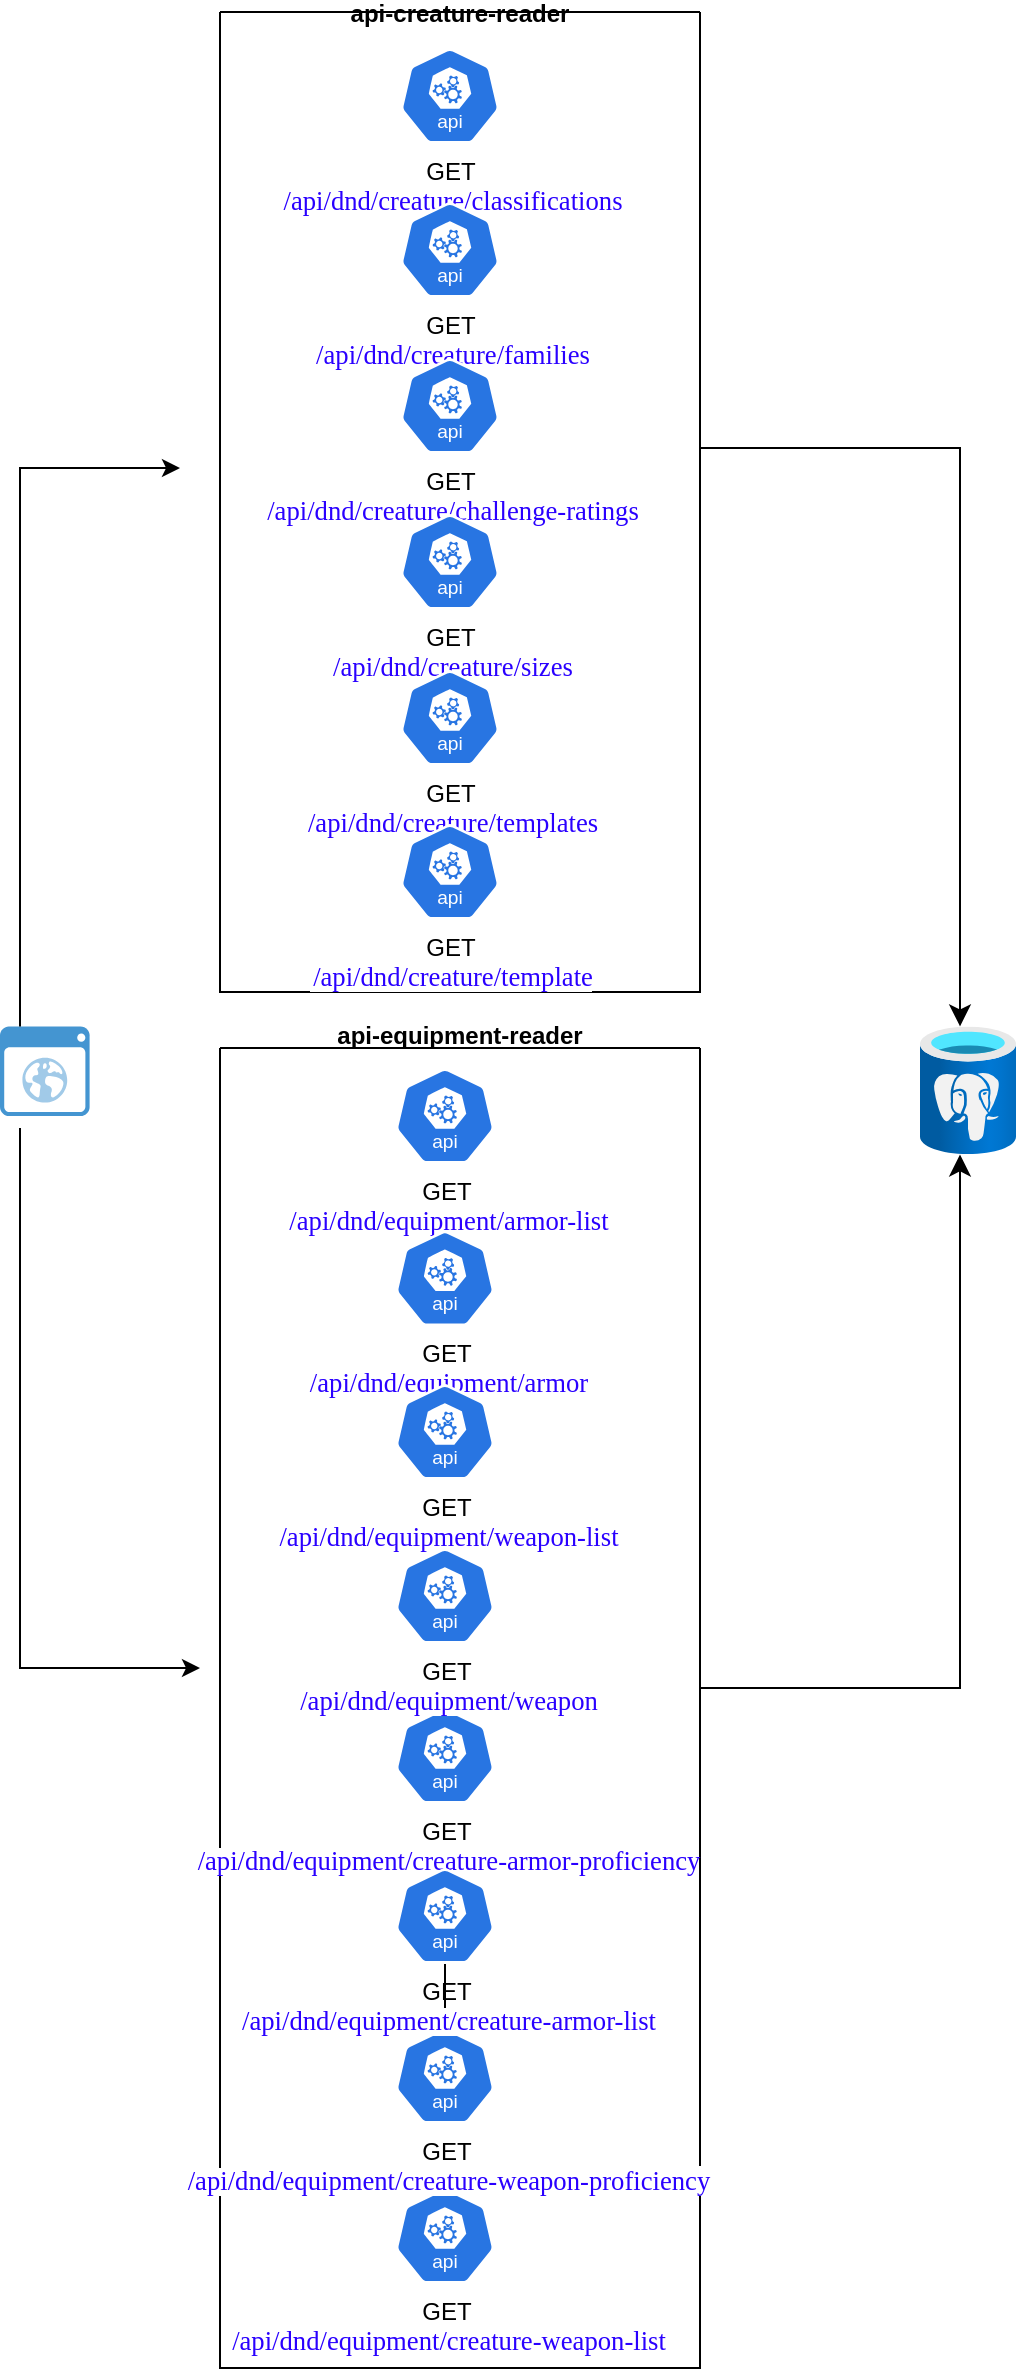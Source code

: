 <mxfile version="24.7.13">
  <diagram name="Page-1" id="sZ1wktzf5g0O1akQcyT5">
    <mxGraphModel dx="1434" dy="746" grid="1" gridSize="10" guides="1" tooltips="1" connect="1" arrows="1" fold="1" page="1" pageScale="1" pageWidth="850" pageHeight="1100" math="0" shadow="0">
      <root>
        <mxCell id="0" />
        <mxCell id="1" parent="0" />
        <mxCell id="84bn8cSFGzSLBoDjGc9c-1" value="" style="shadow=0;dashed=0;html=1;strokeColor=none;fillColor=#4495D1;labelPosition=center;verticalLabelPosition=bottom;verticalAlign=top;align=center;outlineConnect=0;shape=mxgraph.veeam.2d.web_ui;" vertex="1" parent="1">
          <mxGeometry x="30" y="529.2" width="44.8" height="44.8" as="geometry" />
        </mxCell>
        <mxCell id="84bn8cSFGzSLBoDjGc9c-2" value="" style="image;aspect=fixed;html=1;points=[];align=center;fontSize=12;image=img/lib/azure2/databases/Azure_Database_PostgreSQL_Server.svg;" vertex="1" parent="1">
          <mxGeometry x="490" y="529.2" width="48" height="64" as="geometry" />
        </mxCell>
        <mxCell id="84bn8cSFGzSLBoDjGc9c-3" value="" style="edgeStyle=segmentEdgeStyle;endArrow=classic;html=1;curved=0;rounded=0;endSize=8;startSize=8;" edge="1" parent="1" source="84bn8cSFGzSLBoDjGc9c-6" target="84bn8cSFGzSLBoDjGc9c-2">
          <mxGeometry width="50" height="50" relative="1" as="geometry">
            <mxPoint x="390" y="210" as="sourcePoint" />
            <mxPoint x="507" y="768" as="targetPoint" />
            <Array as="points">
              <mxPoint x="510" y="240" />
            </Array>
          </mxGeometry>
        </mxCell>
        <mxCell id="84bn8cSFGzSLBoDjGc9c-4" value="" style="edgeStyle=segmentEdgeStyle;endArrow=classic;html=1;curved=0;rounded=0;endSize=8;startSize=8;exitX=1;exitY=0.53;exitDx=0;exitDy=0;exitPerimeter=0;" edge="1" parent="1" source="84bn8cSFGzSLBoDjGc9c-13" target="84bn8cSFGzSLBoDjGc9c-2">
          <mxGeometry width="50" height="50" relative="1" as="geometry">
            <mxPoint x="370" y="760" as="sourcePoint" />
            <mxPoint x="490" y="720" as="targetPoint" />
            <Array as="points">
              <mxPoint x="380" y="860" />
              <mxPoint x="510" y="860" />
            </Array>
          </mxGeometry>
        </mxCell>
        <mxCell id="84bn8cSFGzSLBoDjGc9c-5" value="" style="endArrow=classic;html=1;rounded=0;" edge="1" parent="1">
          <mxGeometry width="50" height="50" relative="1" as="geometry">
            <mxPoint x="40" y="529.2" as="sourcePoint" />
            <mxPoint x="120" y="250" as="targetPoint" />
            <Array as="points">
              <mxPoint x="40" y="250" />
            </Array>
          </mxGeometry>
        </mxCell>
        <mxCell id="84bn8cSFGzSLBoDjGc9c-6" value="api-creature-reader" style="swimlane;startSize=0;" vertex="1" parent="1">
          <mxGeometry x="140" y="22" width="240" height="490" as="geometry" />
        </mxCell>
        <mxCell id="84bn8cSFGzSLBoDjGc9c-7" value="GET&lt;br&gt;&lt;div&gt;&lt;span style=&quot;background-color:#ffffff;padding:0px 0px 0px 2px;&quot;&gt;&lt;span style=&quot;color: rgb(42, 0, 255); font-family: Consolas; font-size: 10pt; white-space-collapse: preserve;&quot;&gt;/api/dnd/creature&lt;/span&gt;&lt;span style=&quot;font-family: Consolas; font-size: 10pt; white-space-collapse: preserve;&quot;&gt;&lt;span style=&quot;color:#2a00ff;&quot;&gt;/classifications&lt;/span&gt;&lt;/span&gt;&lt;/span&gt;&lt;br&gt;&lt;/div&gt;" style="aspect=fixed;sketch=0;html=1;dashed=0;whitespace=wrap;verticalLabelPosition=bottom;verticalAlign=top;fillColor=#2875E2;strokeColor=#ffffff;points=[[0.005,0.63,0],[0.1,0.2,0],[0.9,0.2,0],[0.5,0,0],[0.995,0.63,0],[0.72,0.99,0],[0.5,1,0],[0.28,0.99,0]];shape=mxgraph.kubernetes.icon2;kubernetesLabel=1;prIcon=api" vertex="1" parent="84bn8cSFGzSLBoDjGc9c-6">
          <mxGeometry x="90" y="18" width="50" height="48" as="geometry" />
        </mxCell>
        <mxCell id="84bn8cSFGzSLBoDjGc9c-8" value="GET&lt;br&gt;&lt;div&gt;&lt;span style=&quot;background-color:#ffffff;padding:0px 0px 0px 2px;&quot;&gt;&lt;span style=&quot;color: rgb(42, 0, 255); font-family: Consolas; font-size: 10pt; white-space-collapse: preserve;&quot;&gt;/api/dnd/creature&lt;/span&gt;&lt;span style=&quot;font-family: Consolas; font-size: 10pt; white-space-collapse: preserve;&quot;&gt;&lt;span style=&quot;color:#2a00ff;&quot;&gt;/families&lt;/span&gt;&lt;/span&gt;&lt;/span&gt;&lt;br&gt;&lt;/div&gt;" style="aspect=fixed;sketch=0;html=1;dashed=0;whitespace=wrap;verticalLabelPosition=bottom;verticalAlign=top;fillColor=#2875E2;strokeColor=#ffffff;points=[[0.005,0.63,0],[0.1,0.2,0],[0.9,0.2,0],[0.5,0,0],[0.995,0.63,0],[0.72,0.99,0],[0.5,1,0],[0.28,0.99,0]];shape=mxgraph.kubernetes.icon2;kubernetesLabel=1;prIcon=api" vertex="1" parent="84bn8cSFGzSLBoDjGc9c-6">
          <mxGeometry x="90" y="95" width="50" height="48" as="geometry" />
        </mxCell>
        <mxCell id="84bn8cSFGzSLBoDjGc9c-9" value="GET&lt;br&gt;&lt;div&gt;&lt;span style=&quot;background-color:#ffffff;padding:0px 0px 0px 2px;&quot;&gt;&lt;span style=&quot;color: rgb(42, 0, 255); font-family: Consolas; font-size: 10pt; white-space-collapse: preserve;&quot;&gt;/api/dnd/creature&lt;/span&gt;&lt;span style=&quot;font-family: Consolas; font-size: 10pt; white-space-collapse: preserve;&quot;&gt;&lt;span style=&quot;color:#2a00ff;&quot;&gt;/challenge-ratings&lt;/span&gt;&lt;/span&gt;&lt;/span&gt;&lt;br&gt;&lt;/div&gt;" style="aspect=fixed;sketch=0;html=1;dashed=0;whitespace=wrap;verticalLabelPosition=bottom;verticalAlign=top;fillColor=#2875E2;strokeColor=#ffffff;points=[[0.005,0.63,0],[0.1,0.2,0],[0.9,0.2,0],[0.5,0,0],[0.995,0.63,0],[0.72,0.99,0],[0.5,1,0],[0.28,0.99,0]];shape=mxgraph.kubernetes.icon2;kubernetesLabel=1;prIcon=api" vertex="1" parent="84bn8cSFGzSLBoDjGc9c-6">
          <mxGeometry x="90" y="173" width="50" height="48" as="geometry" />
        </mxCell>
        <mxCell id="84bn8cSFGzSLBoDjGc9c-10" value="GET&lt;br&gt;&lt;div&gt;&lt;span style=&quot;background-color:#ffffff;padding:0px 0px 0px 2px;&quot;&gt;&lt;span style=&quot;color: rgb(42, 0, 255); font-family: Consolas; font-size: 10pt; white-space-collapse: preserve;&quot;&gt;/api/dnd/creature&lt;/span&gt;&lt;span style=&quot;font-family: Consolas; font-size: 10pt; white-space-collapse: preserve;&quot;&gt;&lt;span style=&quot;color:#2a00ff;&quot;&gt;/sizes&lt;/span&gt;&lt;/span&gt;&lt;/span&gt;&lt;/div&gt;" style="aspect=fixed;sketch=0;html=1;dashed=0;whitespace=wrap;verticalLabelPosition=bottom;verticalAlign=top;fillColor=#2875E2;strokeColor=#ffffff;points=[[0.005,0.63,0],[0.1,0.2,0],[0.9,0.2,0],[0.5,0,0],[0.995,0.63,0],[0.72,0.99,0],[0.5,1,0],[0.28,0.99,0]];shape=mxgraph.kubernetes.icon2;kubernetesLabel=1;prIcon=api" vertex="1" parent="84bn8cSFGzSLBoDjGc9c-6">
          <mxGeometry x="90" y="251" width="50" height="48" as="geometry" />
        </mxCell>
        <mxCell id="84bn8cSFGzSLBoDjGc9c-11" value="GET&lt;br&gt;&lt;div&gt;&lt;span style=&quot;background-color:#ffffff;padding:0px 0px 0px 2px;&quot;&gt;&lt;span style=&quot;color: rgb(42, 0, 255); font-family: Consolas; font-size: 10pt; white-space-collapse: preserve;&quot;&gt;/api/dnd/creature&lt;/span&gt;&lt;span style=&quot;font-family: Consolas; font-size: 10pt; white-space-collapse: preserve;&quot;&gt;&lt;span style=&quot;color:#2a00ff;&quot;&gt;/templates&lt;/span&gt;&lt;/span&gt;&lt;/span&gt;&lt;br&gt;&lt;/div&gt;" style="aspect=fixed;sketch=0;html=1;dashed=0;whitespace=wrap;verticalLabelPosition=bottom;verticalAlign=top;fillColor=#2875E2;strokeColor=#ffffff;points=[[0.005,0.63,0],[0.1,0.2,0],[0.9,0.2,0],[0.5,0,0],[0.995,0.63,0],[0.72,0.99,0],[0.5,1,0],[0.28,0.99,0]];shape=mxgraph.kubernetes.icon2;kubernetesLabel=1;prIcon=api" vertex="1" parent="84bn8cSFGzSLBoDjGc9c-6">
          <mxGeometry x="90" y="329" width="50" height="48" as="geometry" />
        </mxCell>
        <mxCell id="84bn8cSFGzSLBoDjGc9c-12" value="GET&lt;br&gt;&lt;div&gt;&lt;span style=&quot;background-color:#ffffff;padding:0px 0px 0px 2px;&quot;&gt;&lt;span style=&quot;color: rgb(42, 0, 255); font-family: Consolas; font-size: 10pt; white-space-collapse: preserve;&quot;&gt;/api/dnd/creature&lt;/span&gt;&lt;span style=&quot;font-family: Consolas; font-size: 10pt; white-space-collapse: preserve;&quot;&gt;&lt;span style=&quot;color:#2a00ff;&quot;&gt;/template&lt;/span&gt;&lt;/span&gt;&lt;/span&gt;&lt;br&gt;&lt;/div&gt;" style="aspect=fixed;sketch=0;html=1;dashed=0;whitespace=wrap;verticalLabelPosition=bottom;verticalAlign=top;fillColor=#2875E2;strokeColor=#ffffff;points=[[0.005,0.63,0],[0.1,0.2,0],[0.9,0.2,0],[0.5,0,0],[0.995,0.63,0],[0.72,0.99,0],[0.5,1,0],[0.28,0.99,0]];shape=mxgraph.kubernetes.icon2;kubernetesLabel=1;prIcon=api" vertex="1" parent="84bn8cSFGzSLBoDjGc9c-6">
          <mxGeometry x="90" y="406" width="50" height="48" as="geometry" />
        </mxCell>
        <mxCell id="84bn8cSFGzSLBoDjGc9c-13" value="api-equipment-reader&#xa;" style="swimlane;startSize=0;" vertex="1" parent="1">
          <mxGeometry x="140" y="540" width="240" height="660" as="geometry" />
        </mxCell>
        <mxCell id="84bn8cSFGzSLBoDjGc9c-14" value="GET&lt;div&gt;&lt;span style=&quot;background-color:#ffffff;padding:0px 0px 0px 2px;&quot;&gt;&lt;span style=&quot;font-family: Consolas; font-size: 10pt; white-space-collapse: preserve;&quot;&gt;&lt;span style=&quot;color:#2a00ff;&quot;&gt;/api/dnd/equipment&lt;/span&gt;&lt;/span&gt;&lt;/span&gt;&lt;span style=&quot;color: rgb(42, 0, 255); font-family: Consolas; font-size: 10pt; white-space-collapse: preserve; background-color: rgb(255, 255, 255);&quot;&gt;/creature-weapon-list&lt;/span&gt;&lt;br&gt;&lt;/div&gt;" style="aspect=fixed;sketch=0;html=1;dashed=0;whitespace=wrap;verticalLabelPosition=bottom;verticalAlign=top;fillColor=#2875E2;strokeColor=#ffffff;points=[[0.005,0.63,0],[0.1,0.2,0],[0.9,0.2,0],[0.5,0,0],[0.995,0.63,0],[0.72,0.99,0],[0.5,1,0],[0.28,0.99,0]];shape=mxgraph.kubernetes.icon2;kubernetesLabel=1;prIcon=api" vertex="1" parent="84bn8cSFGzSLBoDjGc9c-13">
          <mxGeometry x="87.5" y="570" width="50" height="48" as="geometry" />
        </mxCell>
        <mxCell id="84bn8cSFGzSLBoDjGc9c-15" value="GET&lt;div&gt;&lt;span style=&quot;background-color:#ffffff;padding:0px 0px 0px 2px;&quot;&gt;&lt;span style=&quot;font-family: Consolas; font-size: 10pt; white-space-collapse: preserve;&quot;&gt;&lt;span style=&quot;color:#2a00ff;&quot;&gt;/api/dnd/equipment&lt;/span&gt;&lt;/span&gt;&lt;/span&gt;&lt;span style=&quot;color: rgb(42, 0, 255); font-family: Consolas; font-size: 10pt; white-space-collapse: preserve; background-color: rgb(255, 255, 255);&quot;&gt;/creature-weapon-proficiency&lt;/span&gt;&lt;br&gt;&lt;/div&gt;" style="aspect=fixed;sketch=0;html=1;dashed=0;whitespace=wrap;verticalLabelPosition=bottom;verticalAlign=top;fillColor=#2875E2;strokeColor=#ffffff;points=[[0.005,0.63,0],[0.1,0.2,0],[0.9,0.2,0],[0.5,0,0],[0.995,0.63,0],[0.72,0.99,0],[0.5,1,0],[0.28,0.99,0]];shape=mxgraph.kubernetes.icon2;kubernetesLabel=1;prIcon=api" vertex="1" parent="84bn8cSFGzSLBoDjGc9c-13">
          <mxGeometry x="87.5" y="490" width="50" height="48" as="geometry" />
        </mxCell>
        <mxCell id="84bn8cSFGzSLBoDjGc9c-16" value="GET&lt;br&gt;&lt;div&gt;&lt;span style=&quot;background-color:#ffffff;padding:0px 0px 0px 2px;&quot;&gt;&lt;span style=&quot;color: rgb(42, 0, 255); font-family: Consolas; font-size: 10pt; white-space-collapse: preserve;&quot;&gt;/api/dnd/&lt;/span&gt;&lt;/span&gt;&lt;span style=&quot;white-space-collapse: preserve; color: rgb(42, 0, 255); font-family: Consolas; font-size: 10pt;&quot;&gt;equipment&lt;/span&gt;&lt;span style=&quot;white-space-collapse: preserve; font-family: Consolas; font-size: 10pt;&quot;&gt;&lt;span style=&quot;color:#2a00ff;&quot;&gt;/creature-armor-proficiency&lt;/span&gt;&lt;/span&gt;&lt;/div&gt;" style="aspect=fixed;sketch=0;html=1;dashed=0;whitespace=wrap;verticalLabelPosition=bottom;verticalAlign=top;fillColor=#2875E2;strokeColor=#ffffff;points=[[0.005,0.63,0],[0.1,0.2,0],[0.9,0.2,0],[0.5,0,0],[0.995,0.63,0],[0.72,0.99,0],[0.5,1,0],[0.28,0.99,0]];shape=mxgraph.kubernetes.icon2;kubernetesLabel=1;prIcon=api" vertex="1" parent="84bn8cSFGzSLBoDjGc9c-13">
          <mxGeometry x="87.5" y="330" width="50" height="48" as="geometry" />
        </mxCell>
        <mxCell id="84bn8cSFGzSLBoDjGc9c-17" value="" style="edgeStyle=orthogonalEdgeStyle;rounded=0;orthogonalLoop=1;jettySize=auto;html=1;" edge="1" parent="84bn8cSFGzSLBoDjGc9c-13" source="84bn8cSFGzSLBoDjGc9c-18" target="84bn8cSFGzSLBoDjGc9c-15">
          <mxGeometry relative="1" as="geometry" />
        </mxCell>
        <mxCell id="84bn8cSFGzSLBoDjGc9c-18" value="GET&lt;div&gt;&lt;span style=&quot;background-color:#ffffff;padding:0px 0px 0px 2px;&quot;&gt;&lt;span style=&quot;font-family: Consolas; font-size: 10pt; white-space-collapse: preserve;&quot;&gt;&lt;span style=&quot;color:#2a00ff;&quot;&gt;/api/dnd/equipment&lt;/span&gt;&lt;/span&gt;&lt;/span&gt;&lt;span style=&quot;color: rgb(42, 0, 255); font-family: Consolas; font-size: 10pt; white-space-collapse: preserve; background-color: rgb(255, 255, 255);&quot;&gt;/creature-armor-list&lt;/span&gt;&lt;br&gt;&lt;/div&gt;" style="aspect=fixed;sketch=0;html=1;dashed=0;whitespace=wrap;verticalLabelPosition=bottom;verticalAlign=top;fillColor=#2875E2;strokeColor=#ffffff;points=[[0.005,0.63,0],[0.1,0.2,0],[0.9,0.2,0],[0.5,0,0],[0.995,0.63,0],[0.72,0.99,0],[0.5,1,0],[0.28,0.99,0]];shape=mxgraph.kubernetes.icon2;kubernetesLabel=1;prIcon=api" vertex="1" parent="84bn8cSFGzSLBoDjGc9c-13">
          <mxGeometry x="87.5" y="410" width="50" height="48" as="geometry" />
        </mxCell>
        <mxCell id="84bn8cSFGzSLBoDjGc9c-19" value="GET&lt;br&gt;&lt;div&gt;&lt;span style=&quot;background-color:#ffffff;padding:0px 0px 0px 2px;&quot;&gt;&lt;span style=&quot;color: rgb(42, 0, 255); font-family: Consolas; font-size: 10pt; white-space-collapse: preserve;&quot;&gt;/api/dnd/equipment&lt;/span&gt;&lt;span style=&quot;font-family: Consolas; font-size: 10pt; white-space-collapse: preserve;&quot;&gt;&lt;span style=&quot;color:#2a00ff;&quot;&gt;/armor-list&lt;/span&gt;&lt;/span&gt;&lt;/span&gt;&lt;br&gt;&lt;/div&gt;" style="aspect=fixed;sketch=0;html=1;dashed=0;whitespace=wrap;verticalLabelPosition=bottom;verticalAlign=top;fillColor=#2875E2;strokeColor=#ffffff;points=[[0.005,0.63,0],[0.1,0.2,0],[0.9,0.2,0],[0.5,0,0],[0.995,0.63,0],[0.72,0.99,0],[0.5,1,0],[0.28,0.99,0]];shape=mxgraph.kubernetes.icon2;kubernetesLabel=1;prIcon=api" vertex="1" parent="84bn8cSFGzSLBoDjGc9c-13">
          <mxGeometry x="87.5" y="10" width="50" height="48" as="geometry" />
        </mxCell>
        <mxCell id="84bn8cSFGzSLBoDjGc9c-20" value="GET&lt;br&gt;&lt;div&gt;&lt;span style=&quot;background-color:#ffffff;padding:0px 0px 0px 2px;&quot;&gt;&lt;span style=&quot;color: rgb(42, 0, 255); font-family: Consolas; font-size: 10pt; white-space-collapse: preserve;&quot;&gt;/api/dnd/equipment&lt;/span&gt;&lt;span style=&quot;font-family: Consolas; font-size: 10pt; white-space-collapse: preserve;&quot;&gt;&lt;span style=&quot;color:#2a00ff;&quot;&gt;/armor&lt;/span&gt;&lt;/span&gt;&lt;/span&gt;&lt;br&gt;&lt;/div&gt;" style="aspect=fixed;sketch=0;html=1;dashed=0;whitespace=wrap;verticalLabelPosition=bottom;verticalAlign=top;fillColor=#2875E2;strokeColor=#ffffff;points=[[0.005,0.63,0],[0.1,0.2,0],[0.9,0.2,0],[0.5,0,0],[0.995,0.63,0],[0.72,0.99,0],[0.5,1,0],[0.28,0.99,0]];shape=mxgraph.kubernetes.icon2;kubernetesLabel=1;prIcon=api" vertex="1" parent="84bn8cSFGzSLBoDjGc9c-13">
          <mxGeometry x="87.5" y="91.2" width="50" height="48" as="geometry" />
        </mxCell>
        <mxCell id="84bn8cSFGzSLBoDjGc9c-21" value="GET&lt;br&gt;&lt;div&gt;&lt;span style=&quot;background-color:#ffffff;padding:0px 0px 0px 2px;&quot;&gt;&lt;span style=&quot;color: rgb(42, 0, 255); font-family: Consolas; font-size: 10pt; white-space-collapse: preserve;&quot;&gt;/api/dnd/equipment&lt;/span&gt;&lt;span style=&quot;font-family: Consolas; font-size: 10pt; white-space-collapse: preserve;&quot;&gt;&lt;span style=&quot;color:#2a00ff;&quot;&gt;/weapon-list&lt;/span&gt;&lt;/span&gt;&lt;/span&gt;&lt;br&gt;&lt;/div&gt;" style="aspect=fixed;sketch=0;html=1;dashed=0;whitespace=wrap;verticalLabelPosition=bottom;verticalAlign=top;fillColor=#2875E2;strokeColor=#ffffff;points=[[0.005,0.63,0],[0.1,0.2,0],[0.9,0.2,0],[0.5,0,0],[0.995,0.63,0],[0.72,0.99,0],[0.5,1,0],[0.28,0.99,0]];shape=mxgraph.kubernetes.icon2;kubernetesLabel=1;prIcon=api" vertex="1" parent="84bn8cSFGzSLBoDjGc9c-13">
          <mxGeometry x="87.5" y="168" width="50" height="48" as="geometry" />
        </mxCell>
        <mxCell id="84bn8cSFGzSLBoDjGc9c-22" value="GET&lt;br&gt;&lt;div&gt;&lt;span style=&quot;background-color:#ffffff;padding:0px 0px 0px 2px;&quot;&gt;&lt;span style=&quot;color: rgb(42, 0, 255); font-family: Consolas; font-size: 10pt; white-space-collapse: preserve;&quot;&gt;/api/dnd/equipment&lt;/span&gt;&lt;span style=&quot;font-family: Consolas; font-size: 10pt; white-space-collapse: preserve;&quot;&gt;&lt;span style=&quot;color:#2a00ff;&quot;&gt;/weapon&lt;/span&gt;&lt;/span&gt;&lt;/span&gt;&lt;br&gt;&lt;/div&gt;" style="aspect=fixed;sketch=0;html=1;dashed=0;whitespace=wrap;verticalLabelPosition=bottom;verticalAlign=top;fillColor=#2875E2;strokeColor=#ffffff;points=[[0.005,0.63,0],[0.1,0.2,0],[0.9,0.2,0],[0.5,0,0],[0.995,0.63,0],[0.72,0.99,0],[0.5,1,0],[0.28,0.99,0]];shape=mxgraph.kubernetes.icon2;kubernetesLabel=1;prIcon=api" vertex="1" parent="84bn8cSFGzSLBoDjGc9c-13">
          <mxGeometry x="87.5" y="250" width="50" height="48" as="geometry" />
        </mxCell>
        <mxCell id="84bn8cSFGzSLBoDjGc9c-23" value="" style="endArrow=classic;html=1;rounded=0;" edge="1" parent="1">
          <mxGeometry width="50" height="50" relative="1" as="geometry">
            <mxPoint x="40" y="580" as="sourcePoint" />
            <mxPoint x="130" y="850" as="targetPoint" />
            <Array as="points">
              <mxPoint x="40" y="850" />
            </Array>
          </mxGeometry>
        </mxCell>
      </root>
    </mxGraphModel>
  </diagram>
</mxfile>
